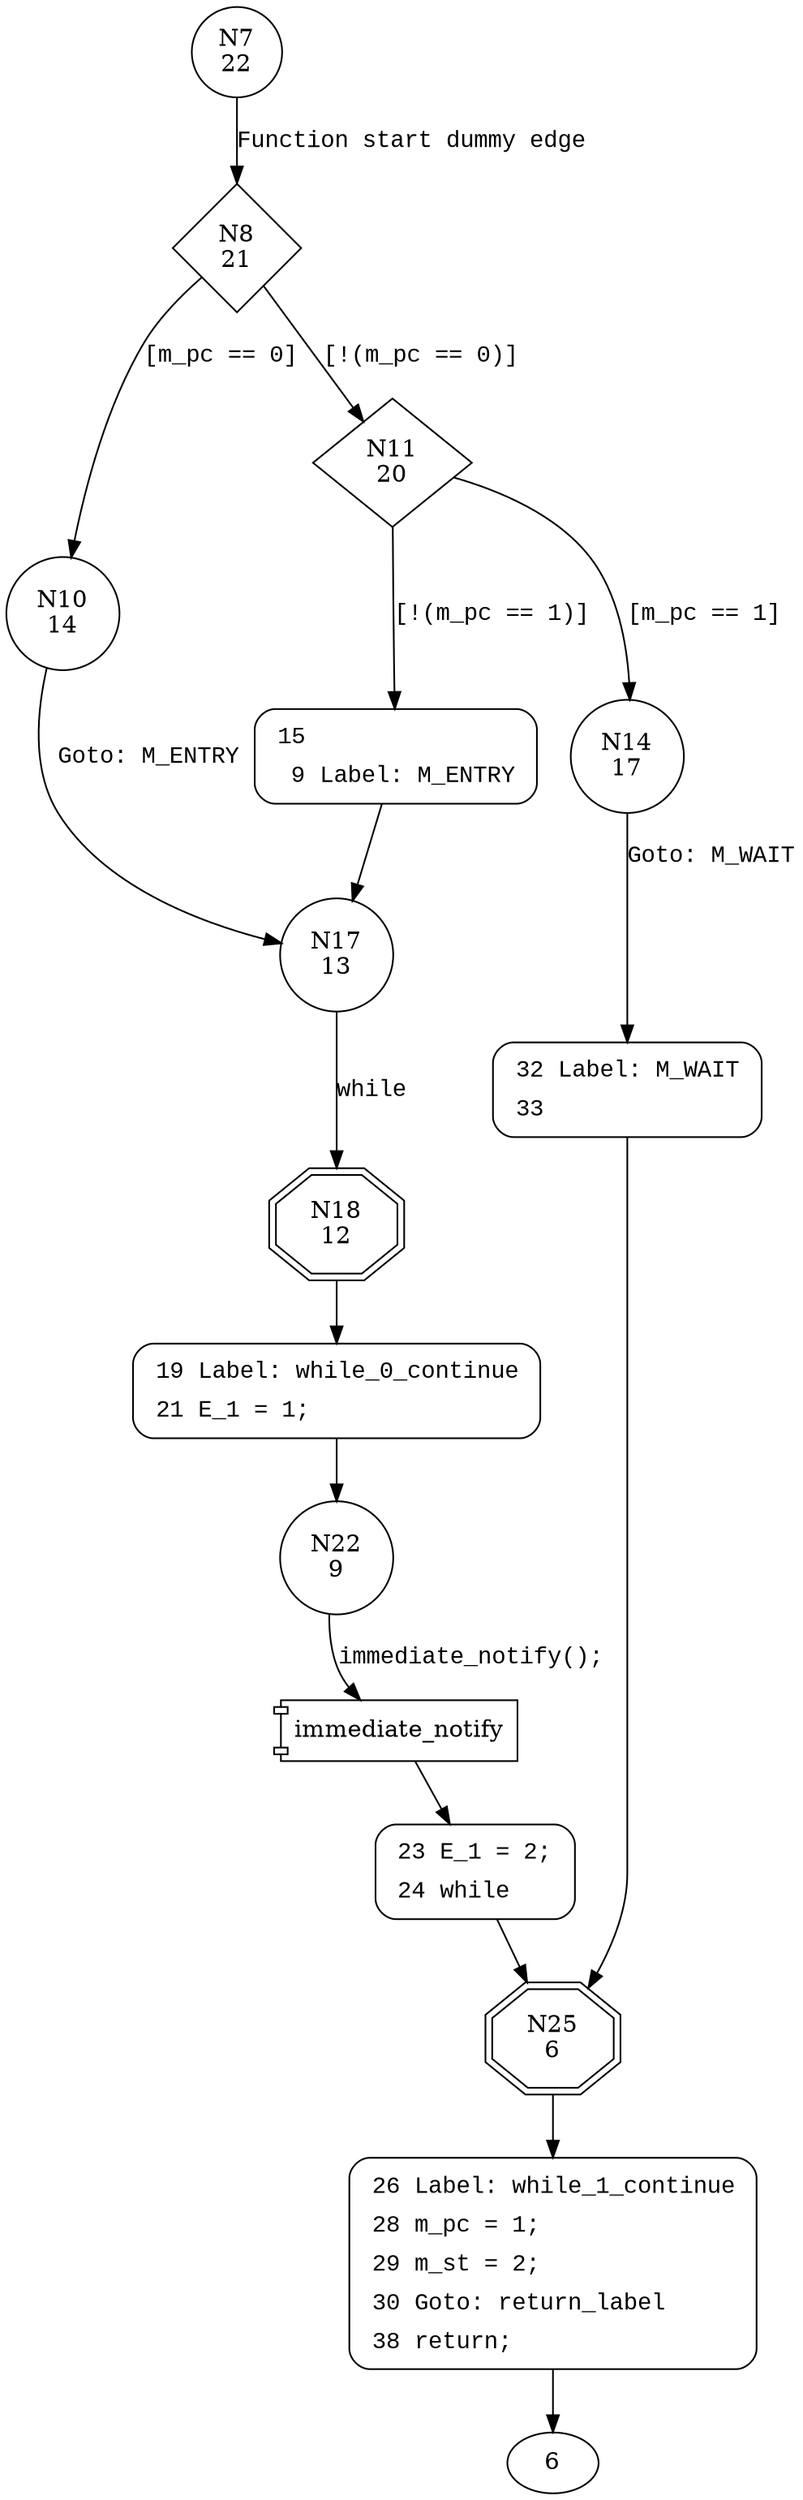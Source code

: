 digraph master {
7 [shape="circle" label="N7\n22"]
8 [shape="diamond" label="N8\n21"]
10 [shape="circle" label="N10\n14"]
11 [shape="diamond" label="N11\n20"]
14 [shape="circle" label="N14\n17"]
15 [shape="circle" label="N15\n19"]
17 [shape="circle" label="N17\n13"]
18 [shape="doubleoctagon" label="N18\n12"]
19 [shape="circle" label="N19\n11"]
22 [shape="circle" label="N22\n9"]
23 [shape="circle" label="N23\n8"]
25 [shape="doubleoctagon" label="N25\n6"]
26 [shape="circle" label="N26\n5"]
32 [shape="circle" label="N32\n16"]
15 [style="filled,bold" penwidth="1" fillcolor="white" fontname="Courier New" shape="Mrecord" label=<<table border="0" cellborder="0" cellpadding="3" bgcolor="white"><tr><td align="right">15</td><td align="left"></td></tr><tr><td align="right">9</td><td align="left">Label: M_ENTRY</td></tr></table>>]
15 -> 17[label=""]
19 [style="filled,bold" penwidth="1" fillcolor="white" fontname="Courier New" shape="Mrecord" label=<<table border="0" cellborder="0" cellpadding="3" bgcolor="white"><tr><td align="right">19</td><td align="left">Label: while_0_continue</td></tr><tr><td align="right">21</td><td align="left">E_1 = 1;</td></tr></table>>]
19 -> 22[label=""]
23 [style="filled,bold" penwidth="1" fillcolor="white" fontname="Courier New" shape="Mrecord" label=<<table border="0" cellborder="0" cellpadding="3" bgcolor="white"><tr><td align="right">23</td><td align="left">E_1 = 2;</td></tr><tr><td align="right">24</td><td align="left">while</td></tr></table>>]
23 -> 25[label=""]
26 [style="filled,bold" penwidth="1" fillcolor="white" fontname="Courier New" shape="Mrecord" label=<<table border="0" cellborder="0" cellpadding="3" bgcolor="white"><tr><td align="right">26</td><td align="left">Label: while_1_continue</td></tr><tr><td align="right">28</td><td align="left">m_pc = 1;</td></tr><tr><td align="right">29</td><td align="left">m_st = 2;</td></tr><tr><td align="right">30</td><td align="left">Goto: return_label</td></tr><tr><td align="right">38</td><td align="left">return;</td></tr></table>>]
26 -> 6[label=""]
32 [style="filled,bold" penwidth="1" fillcolor="white" fontname="Courier New" shape="Mrecord" label=<<table border="0" cellborder="0" cellpadding="3" bgcolor="white"><tr><td align="right">32</td><td align="left">Label: M_WAIT</td></tr><tr><td align="right">33</td><td align="left"></td></tr></table>>]
32 -> 25[label=""]
7 -> 8 [label="Function start dummy edge" fontname="Courier New"]
8 -> 10 [label="[m_pc == 0]" fontname="Courier New"]
8 -> 11 [label="[!(m_pc == 0)]" fontname="Courier New"]
11 -> 14 [label="[m_pc == 1]" fontname="Courier New"]
11 -> 15 [label="[!(m_pc == 1)]" fontname="Courier New"]
17 -> 18 [label="while" fontname="Courier New"]
18 -> 19 [label="" fontname="Courier New"]
100030 [shape="component" label="immediate_notify"]
22 -> 100030 [label="immediate_notify();" fontname="Courier New"]
100030 -> 23 [label="" fontname="Courier New"]
25 -> 26 [label="" fontname="Courier New"]
14 -> 32 [label="Goto: M_WAIT" fontname="Courier New"]
10 -> 17 [label="Goto: M_ENTRY" fontname="Courier New"]
}